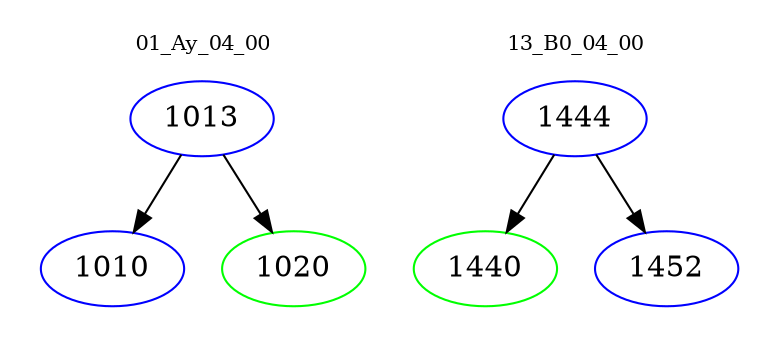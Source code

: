 digraph{
subgraph cluster_0 {
color = white
label = "01_Ay_04_00";
fontsize=10;
T0_1013 [label="1013", color="blue"]
T0_1013 -> T0_1010 [color="black"]
T0_1010 [label="1010", color="blue"]
T0_1013 -> T0_1020 [color="black"]
T0_1020 [label="1020", color="green"]
}
subgraph cluster_1 {
color = white
label = "13_B0_04_00";
fontsize=10;
T1_1444 [label="1444", color="blue"]
T1_1444 -> T1_1440 [color="black"]
T1_1440 [label="1440", color="green"]
T1_1444 -> T1_1452 [color="black"]
T1_1452 [label="1452", color="blue"]
}
}
